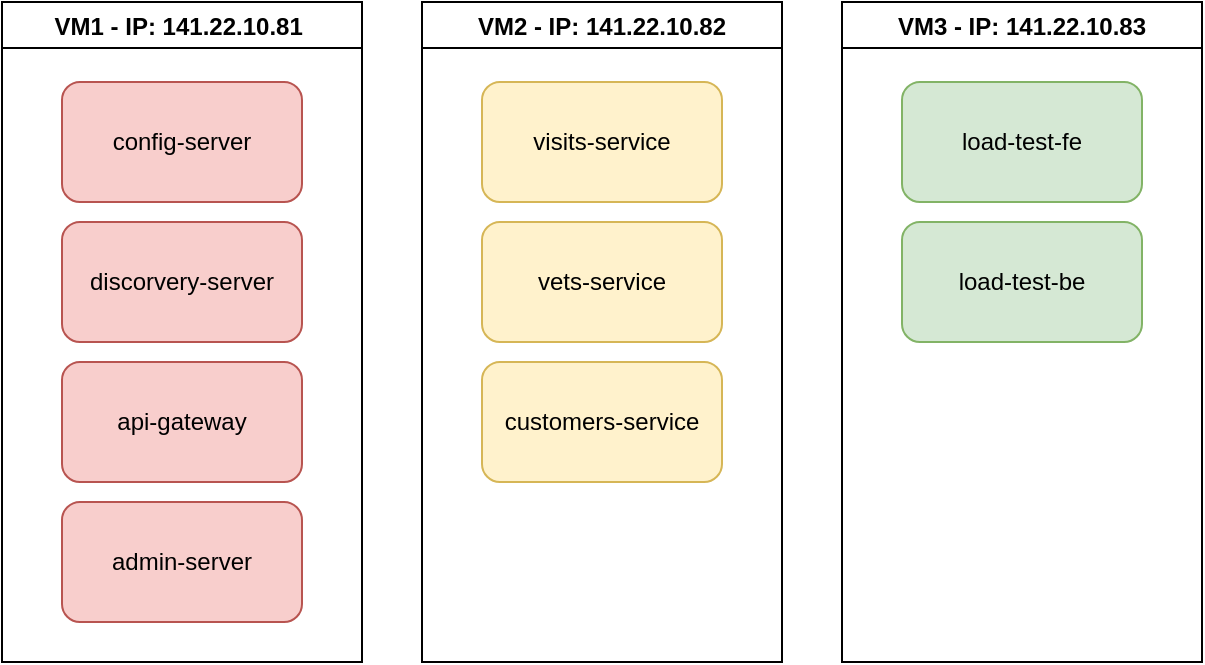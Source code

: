<mxfile version="15.8.7" type="device"><diagram id="R2lEEEUBdFMjLlhIrx00" name="Page-1"><mxGraphModel dx="946" dy="583" grid="1" gridSize="10" guides="1" tooltips="1" connect="1" arrows="1" fold="1" page="1" pageScale="1" pageWidth="850" pageHeight="1100" math="0" shadow="0" extFonts="Permanent Marker^https://fonts.googleapis.com/css?family=Permanent+Marker"><root><mxCell id="0"/><mxCell id="1" parent="0"/><mxCell id="5bhIIrm1nDDw93PUb007-11" value="VM1 - IP: 141.22.10.81 " style="swimlane;startSize=23;" vertex="1" parent="1"><mxGeometry x="60" y="440" width="180" height="330" as="geometry"/></mxCell><mxCell id="5bhIIrm1nDDw93PUb007-2" value="admin-server" style="rounded=1;whiteSpace=wrap;html=1;fillColor=#f8cecc;strokeColor=#b85450;" vertex="1" parent="5bhIIrm1nDDw93PUb007-11"><mxGeometry x="30" y="250" width="120" height="60" as="geometry"/></mxCell><mxCell id="5bhIIrm1nDDw93PUb007-3" value="api-gateway" style="rounded=1;whiteSpace=wrap;html=1;fillColor=#f8cecc;strokeColor=#b85450;" vertex="1" parent="5bhIIrm1nDDw93PUb007-11"><mxGeometry x="30" y="180" width="120" height="60" as="geometry"/></mxCell><mxCell id="5bhIIrm1nDDw93PUb007-4" value="config-server" style="rounded=1;whiteSpace=wrap;html=1;fillColor=#f8cecc;strokeColor=#b85450;" vertex="1" parent="5bhIIrm1nDDw93PUb007-11"><mxGeometry x="30" y="40" width="120" height="60" as="geometry"/></mxCell><mxCell id="5bhIIrm1nDDw93PUb007-6" value="discorvery-server" style="rounded=1;whiteSpace=wrap;html=1;fillColor=#f8cecc;strokeColor=#b85450;" vertex="1" parent="5bhIIrm1nDDw93PUb007-11"><mxGeometry x="30" y="110" width="120" height="60" as="geometry"/></mxCell><mxCell id="5bhIIrm1nDDw93PUb007-13" value="VM2 - IP: 141.22.10.82" style="swimlane;startSize=23;" vertex="1" parent="1"><mxGeometry x="270" y="440" width="180" height="330" as="geometry"/></mxCell><mxCell id="5bhIIrm1nDDw93PUb007-5" value="customers-service" style="rounded=1;whiteSpace=wrap;html=1;fillColor=#fff2cc;strokeColor=#d6b656;" vertex="1" parent="5bhIIrm1nDDw93PUb007-13"><mxGeometry x="30" y="180" width="120" height="60" as="geometry"/></mxCell><mxCell id="5bhIIrm1nDDw93PUb007-7" value="vets-service" style="rounded=1;whiteSpace=wrap;html=1;fillColor=#fff2cc;strokeColor=#d6b656;" vertex="1" parent="5bhIIrm1nDDw93PUb007-13"><mxGeometry x="30" y="110" width="120" height="60" as="geometry"/></mxCell><mxCell id="5bhIIrm1nDDw93PUb007-8" value="visits-service" style="rounded=1;whiteSpace=wrap;html=1;fillColor=#fff2cc;strokeColor=#d6b656;" vertex="1" parent="5bhIIrm1nDDw93PUb007-13"><mxGeometry x="30" y="40" width="120" height="60" as="geometry"/></mxCell><mxCell id="5bhIIrm1nDDw93PUb007-18" value="VM3 - IP: 141.22.10.83" style="swimlane;startSize=23;" vertex="1" parent="1"><mxGeometry x="480" y="440" width="180" height="330" as="geometry"/></mxCell><mxCell id="5bhIIrm1nDDw93PUb007-9" value="load-test-fe" style="rounded=1;whiteSpace=wrap;html=1;fillColor=#d5e8d4;strokeColor=#82b366;" vertex="1" parent="5bhIIrm1nDDw93PUb007-18"><mxGeometry x="30" y="40" width="120" height="60" as="geometry"/></mxCell><mxCell id="5bhIIrm1nDDw93PUb007-10" value="load-test-be" style="rounded=1;whiteSpace=wrap;html=1;fillColor=#d5e8d4;strokeColor=#82b366;" vertex="1" parent="5bhIIrm1nDDw93PUb007-18"><mxGeometry x="30" y="110" width="120" height="60" as="geometry"/></mxCell></root></mxGraphModel></diagram></mxfile>